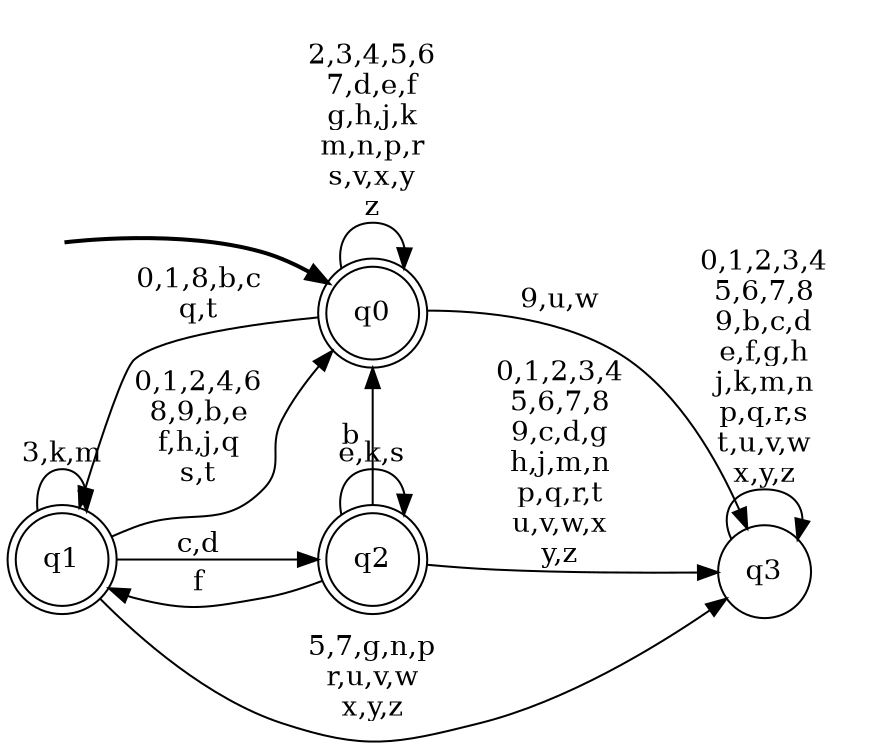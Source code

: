 digraph BlueStar {
__start0 [style = invis, shape = none, label = "", width = 0, height = 0];

rankdir=LR;
size="8,5";

s0 [style="rounded,filled", color="black", fillcolor="white" shape="doublecircle", label="q0"];
s1 [style="rounded,filled", color="black", fillcolor="white" shape="doublecircle", label="q1"];
s2 [style="rounded,filled", color="black", fillcolor="white" shape="doublecircle", label="q2"];
s3 [style="filled", color="black", fillcolor="white" shape="circle", label="q3"];
subgraph cluster_main { 
	graph [pad=".75", ranksep="0.15", nodesep="0.15"];
	 style=invis; 
	__start0 -> s0 [penwidth=2];
}
s0 -> s0 [label="2,3,4,5,6\n7,d,e,f\ng,h,j,k\nm,n,p,r\ns,v,x,y\nz"];
s0 -> s1 [label="0,1,8,b,c\nq,t"];
s0 -> s3 [label="9,u,w"];
s1 -> s0 [label="0,1,2,4,6\n8,9,b,e\nf,h,j,q\ns,t"];
s1 -> s1 [label="3,k,m"];
s1 -> s2 [label="c,d"];
s1 -> s3 [label="5,7,g,n,p\nr,u,v,w\nx,y,z"];
s2 -> s0 [label="b"];
s2 -> s1 [label="f"];
s2 -> s2 [label="e,k,s"];
s2 -> s3 [label="0,1,2,3,4\n5,6,7,8\n9,c,d,g\nh,j,m,n\np,q,r,t\nu,v,w,x\ny,z"];
s3 -> s3 [label="0,1,2,3,4\n5,6,7,8\n9,b,c,d\ne,f,g,h\nj,k,m,n\np,q,r,s\nt,u,v,w\nx,y,z"];

}